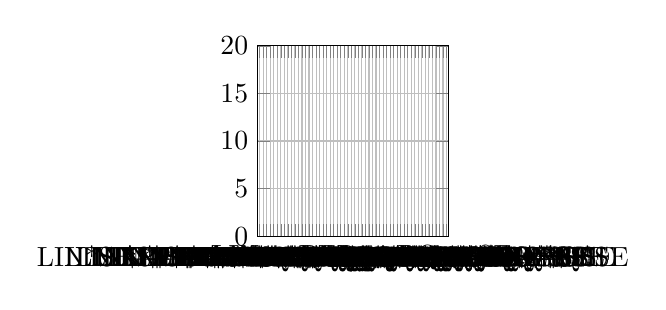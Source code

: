 % This file was created by matplotlib v0.1.0.
% Copyright (c) 2010--2014, Nico Schlömer <nico.schloemer@gmail.com>
% All rights reserved.
% 
% The lastest updates can be retrieved from
% 
% https://github.com/nschloe/matplotlib2tikz
% 
% where you can also submit bug reports and leavecomments.
% 
\begin{tikzpicture}

\definecolor{color1}{rgb}{0.918,0.918,0.949}
\definecolor{color0}{rgb}{0.298,0.447,0.69}

\begin{axis}[
xmin=-0.5, xmax=53.5,
ymin=0, ymax=20,
width=4cm,
height=4cm,
xtick={0,1,2,3,4,5,6,7,8,9,10,11,12,13,14,15,16,17,18,19,20,21,22,23,24,25,26,27,28,29,30,31,32,33,34,35,36,37,38,39,40,41,42,43,44,45,46,47,48,49,50,51,52,53},
xticklabels={LIN*SE + PER*SE + RQ*SE + SE,LIN + PER*SE + RQ*SE + SE,LIN + PER*SE + RQ + SE,LIN + PER*RQ*SE + SE,LIN*SE + PER*SE + RQ + SE,LIN + PER*SE + RQ,LIN + PER*SE + RQ*SE,LIN + PER + RQ + 2*SE,LIN*SE + PER*SE + RQ*SE,LIN + PER*RQ + RQ*SE + SE,PER*SE + RQ*SE,LIN*PER + PER*RQ + 2*PER*SE,LIN + 2*PER*SE + RQ,LIN*PER + PER*SE + RQ + SE,LIN*PER + RQ + 2*SE,LIN*PER + PER*SE + RQ,PER*RQ,LIN + PER*RQ*SE + PER*SE,PER*SE + RQ*SE + SE,LIN + PER*RQ + 2*SE,LIN + PER*RQ + SE,LIN + PER*RQ + 2*RQ*SE,LIN*PER + PER*RQ,PER*SE,PER*RQ*SE,LIN*PER + 2*PER*SE + RQ,PER + RQ + 2*SE,LIN*SE + PER*SE + SE,LIN*SE + PER*SE + RQ,LIN + PER + RQ + SE,LIN + PER*RQ + PER*SE + SE,LIN*PER + PER*RQ + PER*SE + SE,PER*RQ + RQ*SE,PER*RQ + 2*RQ*SE,LIN + PER*SE,LIN*PER*SE + PER*RQ*SE + SE,LIN*PER + RQ + SE,PER + RQ*SE + SE,PER*SE + SE,LIN*SE + PER + RQ*SE + SE,LIN*PER + PER*RQ + 2*SE,PER*RQ + 2*PER*SE,LIN*PER*SE + RQ,LIN + PER*RQ,LIN*SE + PER + RQ + SE,LIN + PER*RQ + PER*SE,LIN*SE + PER*RQ*SE + SE,PER*RQ + 2*SE,LIN*PER*SE + RQ + SE,LIN*SE + PER*RQ*SE,LIN*PER + 2*PER*SE,LIN + PER*RQ*SE + RQ*SE,LIN*PER + LIN*SE,PER*RQ*SE + RQ*SE},
xmajorgrids,
ymajorgrids
]
\path [draw=white, fill opacity=0] (axis cs:13,20)--(axis cs:13,20);

\path [draw=white, fill opacity=0] (axis cs:53.5,13)--(axis cs:53.5,13);

\path [draw=white, fill opacity=0] (axis cs:13,4.441e-16)--(axis cs:13,4.441e-16);

\path [draw=white, fill opacity=0] (axis cs:-0.5,13)--(axis cs:-0.5,13);

\end{axis}

\end{tikzpicture}